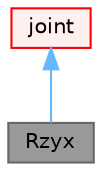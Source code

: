 digraph "Rzyx"
{
 // LATEX_PDF_SIZE
  bgcolor="transparent";
  edge [fontname=Helvetica,fontsize=10,labelfontname=Helvetica,labelfontsize=10];
  node [fontname=Helvetica,fontsize=10,shape=box,height=0.2,width=0.4];
  Node1 [id="Node000001",label="Rzyx",height=0.2,width=0.4,color="gray40", fillcolor="grey60", style="filled", fontcolor="black",tooltip="Spherical joint for rotation about the x/y/z-axes using Euler-angles in the order z,..."];
  Node2 -> Node1 [id="edge1_Node000001_Node000002",dir="back",color="steelblue1",style="solid",tooltip=" "];
  Node2 [id="Node000002",label="joint",height=0.2,width=0.4,color="red", fillcolor="#FFF0F0", style="filled",URL="$classFoam_1_1RBD_1_1joint.html",tooltip="Abstract base-class for all rigid-body joints."];
}
